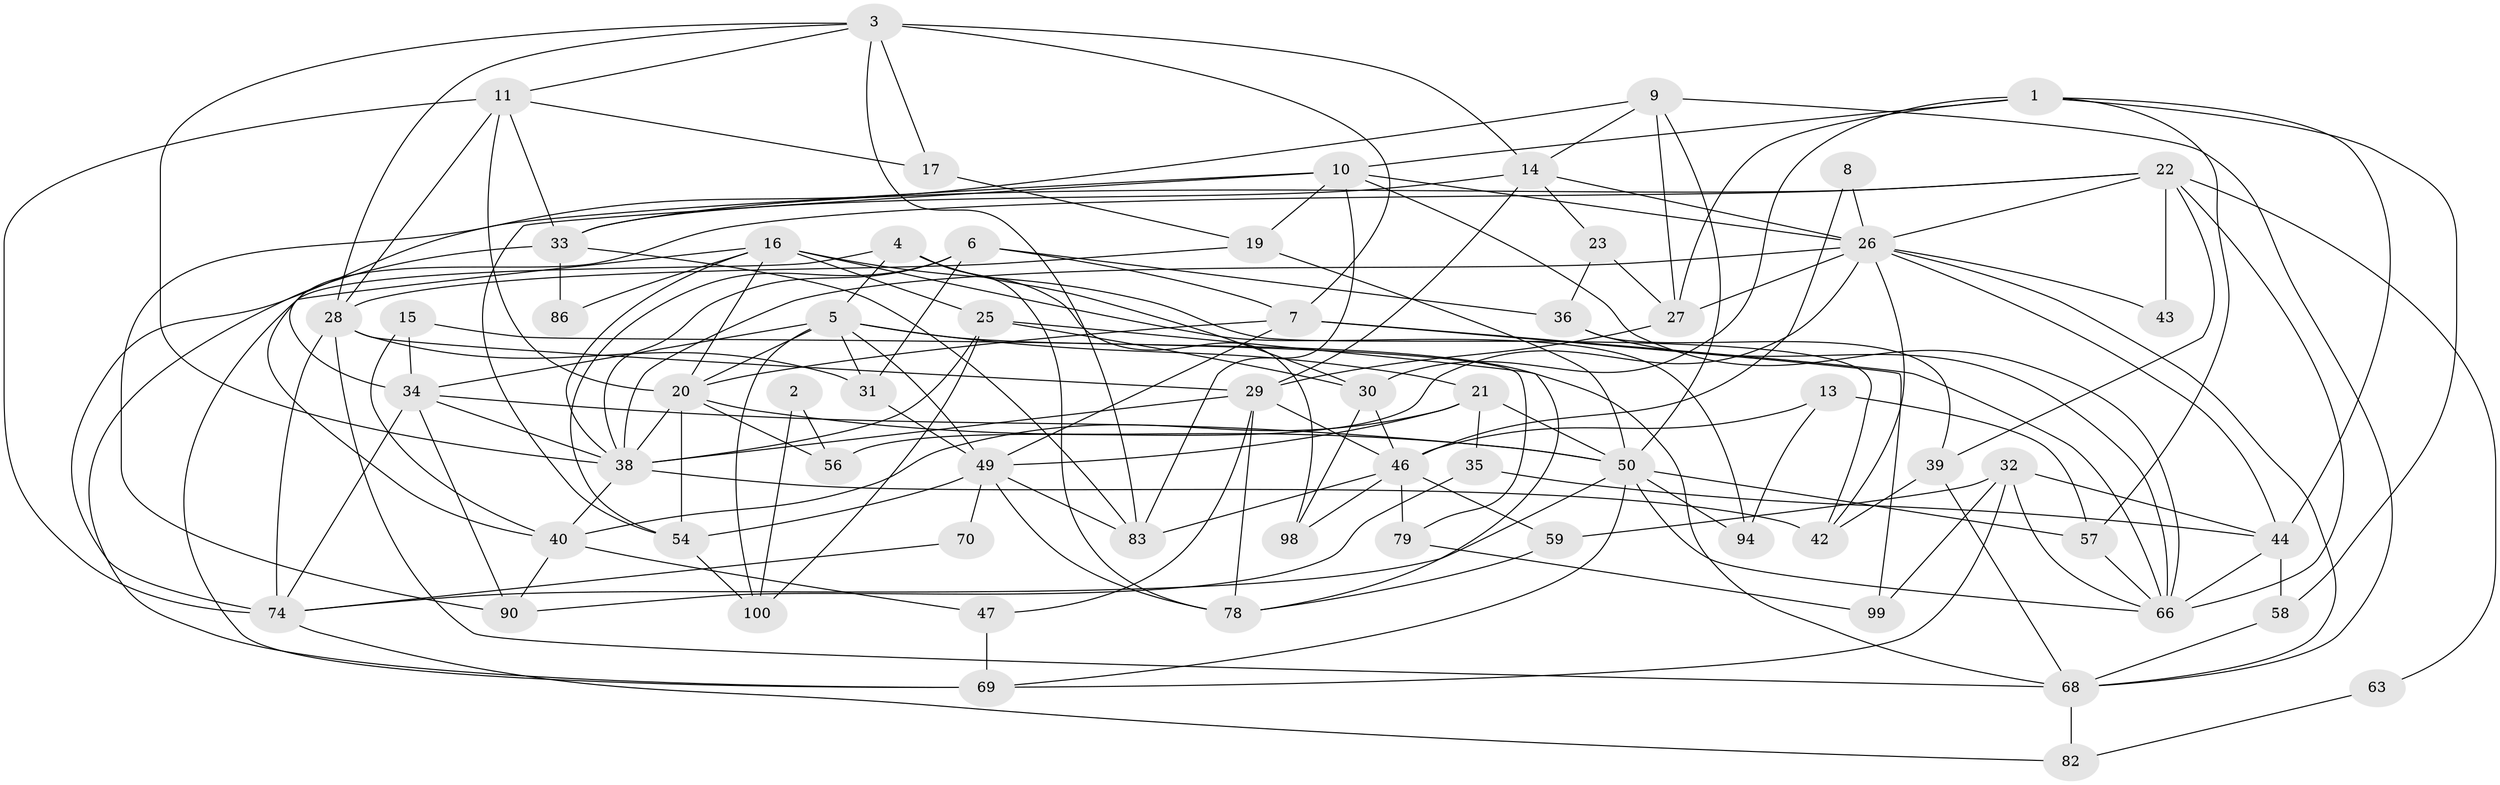 // original degree distribution, {3: 0.26, 2: 0.15, 4: 0.25, 7: 0.05, 6: 0.09, 5: 0.19, 8: 0.01}
// Generated by graph-tools (version 1.1) at 2025/11/02/21/25 10:11:14]
// undirected, 64 vertices, 161 edges
graph export_dot {
graph [start="1"]
  node [color=gray90,style=filled];
  1 [super="+65"];
  2;
  3 [super="+12"];
  4 [super="+71"];
  5 [super="+51"];
  6 [super="+67"];
  7 [super="+37"];
  8;
  9;
  10 [super="+61"];
  11 [super="+55"];
  13 [super="+73"];
  14 [super="+18"];
  15 [super="+84"];
  16 [super="+76"];
  17 [super="+89"];
  19 [super="+60"];
  20 [super="+95"];
  21 [super="+41"];
  22 [super="+24"];
  23;
  25 [super="+45"];
  26 [super="+75"];
  27 [super="+96"];
  28 [super="+93"];
  29 [super="+52"];
  30;
  31;
  32 [super="+80"];
  33 [super="+77"];
  34;
  35;
  36;
  38 [super="+62"];
  39;
  40 [super="+64"];
  42;
  43;
  44 [super="+48"];
  46 [super="+91"];
  47 [super="+53"];
  49 [super="+85"];
  50 [super="+87"];
  54 [super="+81"];
  56;
  57;
  58;
  59;
  63;
  66 [super="+72"];
  68 [super="+88"];
  69;
  70;
  74 [super="+92"];
  78;
  79;
  82;
  83;
  86;
  90 [super="+97"];
  94;
  98;
  99;
  100;
  1 -- 57;
  1 -- 27;
  1 -- 58;
  1 -- 10;
  1 -- 30;
  1 -- 44;
  2 -- 100;
  2 -- 56;
  3 -- 83;
  3 -- 17;
  3 -- 38;
  3 -- 7;
  3 -- 28;
  3 -- 14;
  3 -- 11;
  4 -- 5;
  4 -- 78;
  4 -- 98;
  4 -- 69;
  4 -- 30;
  5 -- 68;
  5 -- 31;
  5 -- 34;
  5 -- 49;
  5 -- 100;
  5 -- 21;
  5 -- 20;
  6 -- 31;
  6 -- 36;
  6 -- 38;
  6 -- 54;
  6 -- 7;
  7 -- 20;
  7 -- 99;
  7 -- 49;
  7 -- 66;
  8 -- 46;
  8 -- 26;
  9 -- 27;
  9 -- 50;
  9 -- 14;
  9 -- 90;
  9 -- 68;
  10 -- 74;
  10 -- 83 [weight=2];
  10 -- 26;
  10 -- 66;
  10 -- 19;
  10 -- 54;
  11 -- 28 [weight=2];
  11 -- 17;
  11 -- 74;
  11 -- 33;
  11 -- 20;
  13 -- 94;
  13 -- 57;
  13 -- 46;
  14 -- 26;
  14 -- 33;
  14 -- 23;
  14 -- 29;
  15 -- 34;
  15 -- 40;
  15 -- 79;
  16 -- 42;
  16 -- 86;
  16 -- 20;
  16 -- 38;
  16 -- 40;
  16 -- 25;
  16 -- 94;
  17 -- 19;
  19 -- 50;
  19 -- 28;
  20 -- 54;
  20 -- 38;
  20 -- 56;
  20 -- 50;
  21 -- 40;
  21 -- 49;
  21 -- 50;
  21 -- 35;
  22 -- 34;
  22 -- 26;
  22 -- 63;
  22 -- 33;
  22 -- 66;
  22 -- 39;
  22 -- 43;
  23 -- 36;
  23 -- 27;
  25 -- 100;
  25 -- 78;
  25 -- 30;
  25 -- 38 [weight=2];
  26 -- 38;
  26 -- 56;
  26 -- 68;
  26 -- 42;
  26 -- 43;
  26 -- 27;
  26 -- 44;
  27 -- 29;
  28 -- 74;
  28 -- 68;
  28 -- 29;
  28 -- 31;
  29 -- 47;
  29 -- 78;
  29 -- 46;
  29 -- 38;
  30 -- 46;
  30 -- 98;
  31 -- 49;
  32 -- 66;
  32 -- 69;
  32 -- 59;
  32 -- 99;
  32 -- 44;
  33 -- 83;
  33 -- 69;
  33 -- 86;
  34 -- 50;
  34 -- 74;
  34 -- 90;
  34 -- 38;
  35 -- 90;
  35 -- 44;
  36 -- 39;
  36 -- 66;
  38 -- 42;
  38 -- 40;
  39 -- 68;
  39 -- 42;
  40 -- 90;
  40 -- 47;
  44 -- 58;
  44 -- 66;
  46 -- 98;
  46 -- 83;
  46 -- 59;
  46 -- 79;
  47 -- 69;
  49 -- 83;
  49 -- 78;
  49 -- 70;
  49 -- 54;
  50 -- 57;
  50 -- 69;
  50 -- 66;
  50 -- 94;
  50 -- 74;
  54 -- 100;
  57 -- 66;
  58 -- 68;
  59 -- 78;
  63 -- 82;
  68 -- 82;
  70 -- 74;
  74 -- 82;
  79 -- 99;
}
